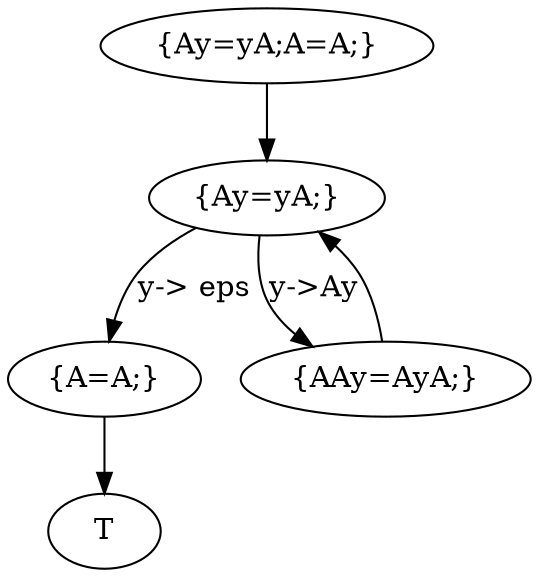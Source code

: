 digraph {
	109724642997 [label="{Ay=yA;A=A;}"]
	109724643018 [label="{Ay=yA;}"]
	109724642997 -> 109724643018 [label=""]
	109724643021 [label="{A=A;}"]
	109724643018 -> 109724643021 [label="y-> eps"]
	109724643069 [label=T]
	109724643021 -> 109724643069 [label=""]
	109724643063 [label="{AAy=AyA;}"]
	109724643018 -> 109724643063 [label="y->Ay"]
	109724643018 [label="{Ay=yA;}"]
	109724643063 -> 109724643018 [label=""]
}
